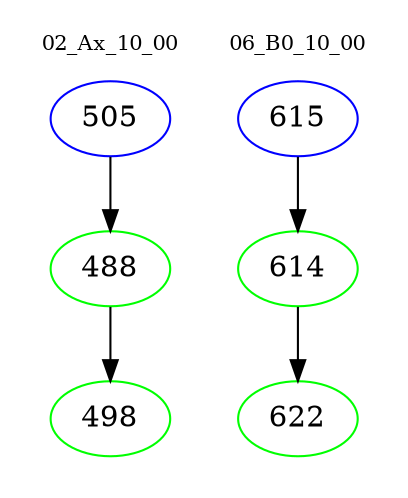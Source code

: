 digraph{
subgraph cluster_0 {
color = white
label = "02_Ax_10_00";
fontsize=10;
T0_505 [label="505", color="blue"]
T0_505 -> T0_488 [color="black"]
T0_488 [label="488", color="green"]
T0_488 -> T0_498 [color="black"]
T0_498 [label="498", color="green"]
}
subgraph cluster_1 {
color = white
label = "06_B0_10_00";
fontsize=10;
T1_615 [label="615", color="blue"]
T1_615 -> T1_614 [color="black"]
T1_614 [label="614", color="green"]
T1_614 -> T1_622 [color="black"]
T1_622 [label="622", color="green"]
}
}
